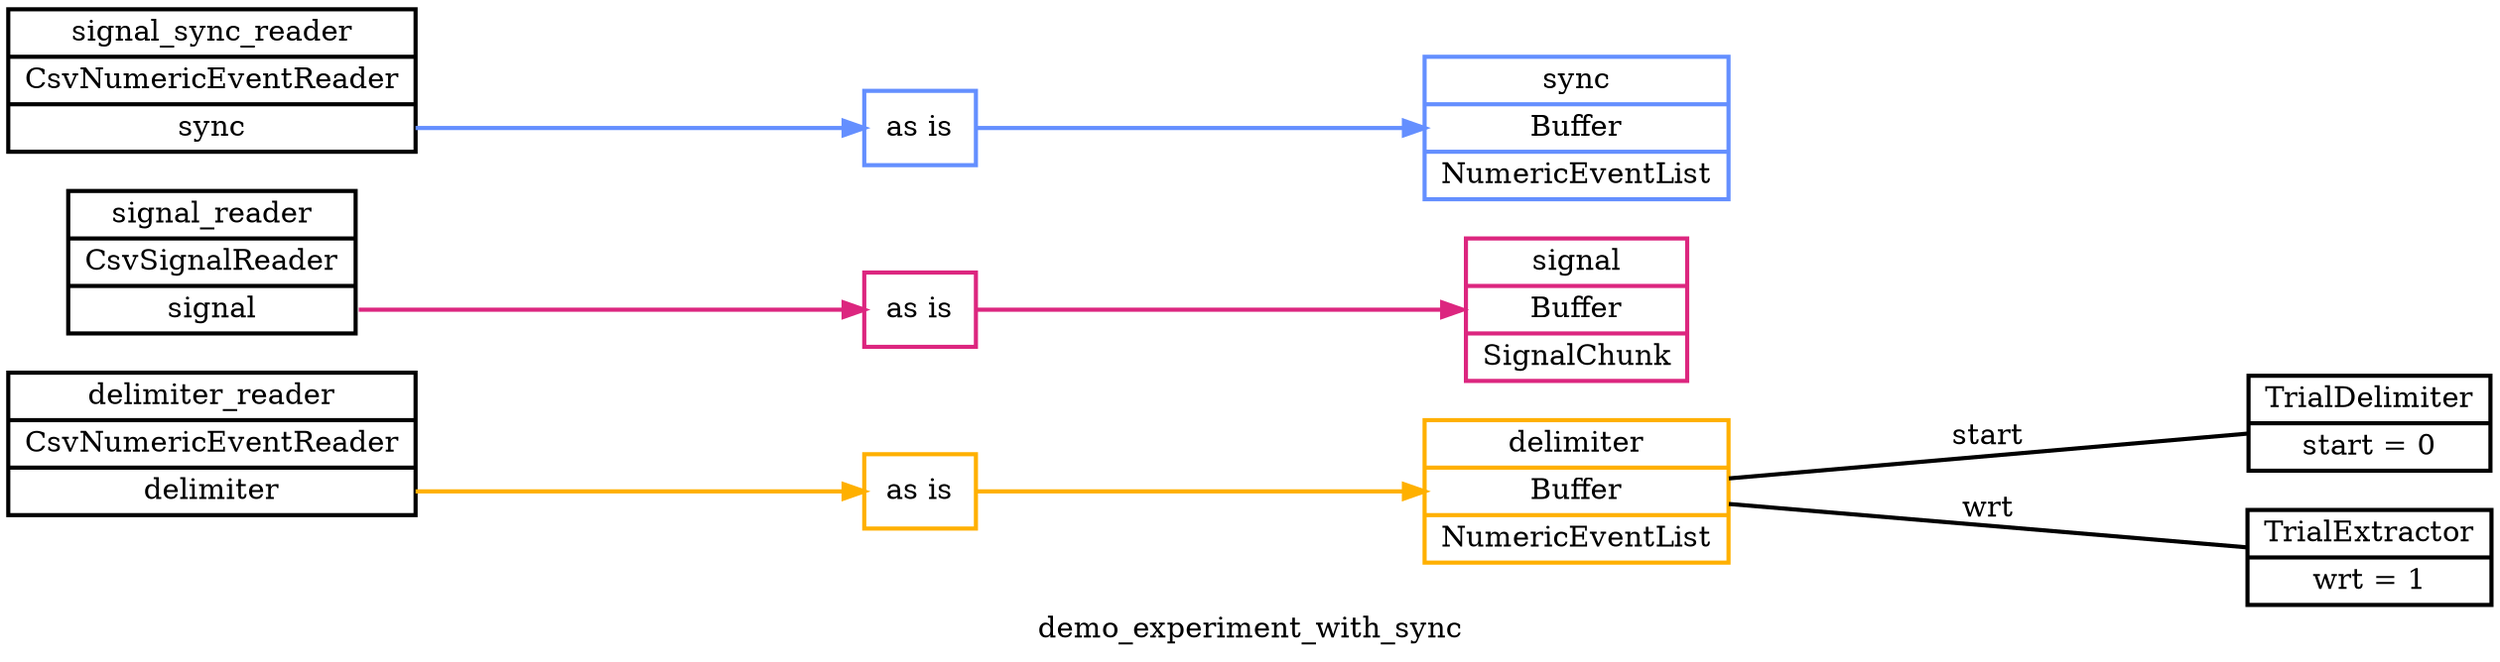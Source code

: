 digraph demo_experiment_with_sync {
	graph [label=demo_experiment_with_sync overlap=scale rankdir=LR ranksep=3.0 splines=false]
	node [penwidth=2.0]
	edge [penwidth=2.0]
	delimiter_reader [label="delimiter_reader|CsvNumericEventReader|<delimiter>delimiter" shape=record]
	signal_reader [label="signal_reader|CsvSignalReader|<signal>signal" shape=record]
	signal_sync_reader [label="signal_sync_reader|CsvNumericEventReader|<sync>sync" shape=record]
	delimiter [label="delimiter|Buffer|NumericEventList" color="#FFB000" shape=record]
	signal [label="signal|Buffer|SignalChunk" color="#DC267F" shape=record]
	sync [label="sync|Buffer|NumericEventList" color="#648FFF" shape=record]
	delimiter_reader_route_0 [label="as is" color="#FFB000" shape=record]
	delimiter_reader:delimiter:e -> delimiter_reader_route_0:w [color="#FFB000"]
	delimiter_reader_route_0:e -> delimiter:w [color="#FFB000"]
	signal_reader_route_0 [label="as is" color="#DC267F" shape=record]
	signal_reader:signal:e -> signal_reader_route_0:w [color="#DC267F"]
	signal_reader_route_0:e -> signal:w [color="#DC267F"]
	signal_sync_reader_route_0 [label="as is" color="#648FFF" shape=record]
	signal_sync_reader:sync:e -> signal_sync_reader_route_0:w [color="#648FFF"]
	signal_sync_reader_route_0:e -> sync:w [color="#648FFF"]
	trial_delimiter [label="TrialDelimiter|start = 0" shape=record]
	delimiter -> trial_delimiter [label=start arrowhead=none arrowtail=none]
	trial_extractor [label="TrialExtractor|wrt = 1" shape=record]
	delimiter -> trial_extractor [label=wrt arrowhead=none arrowtail=none]
}
